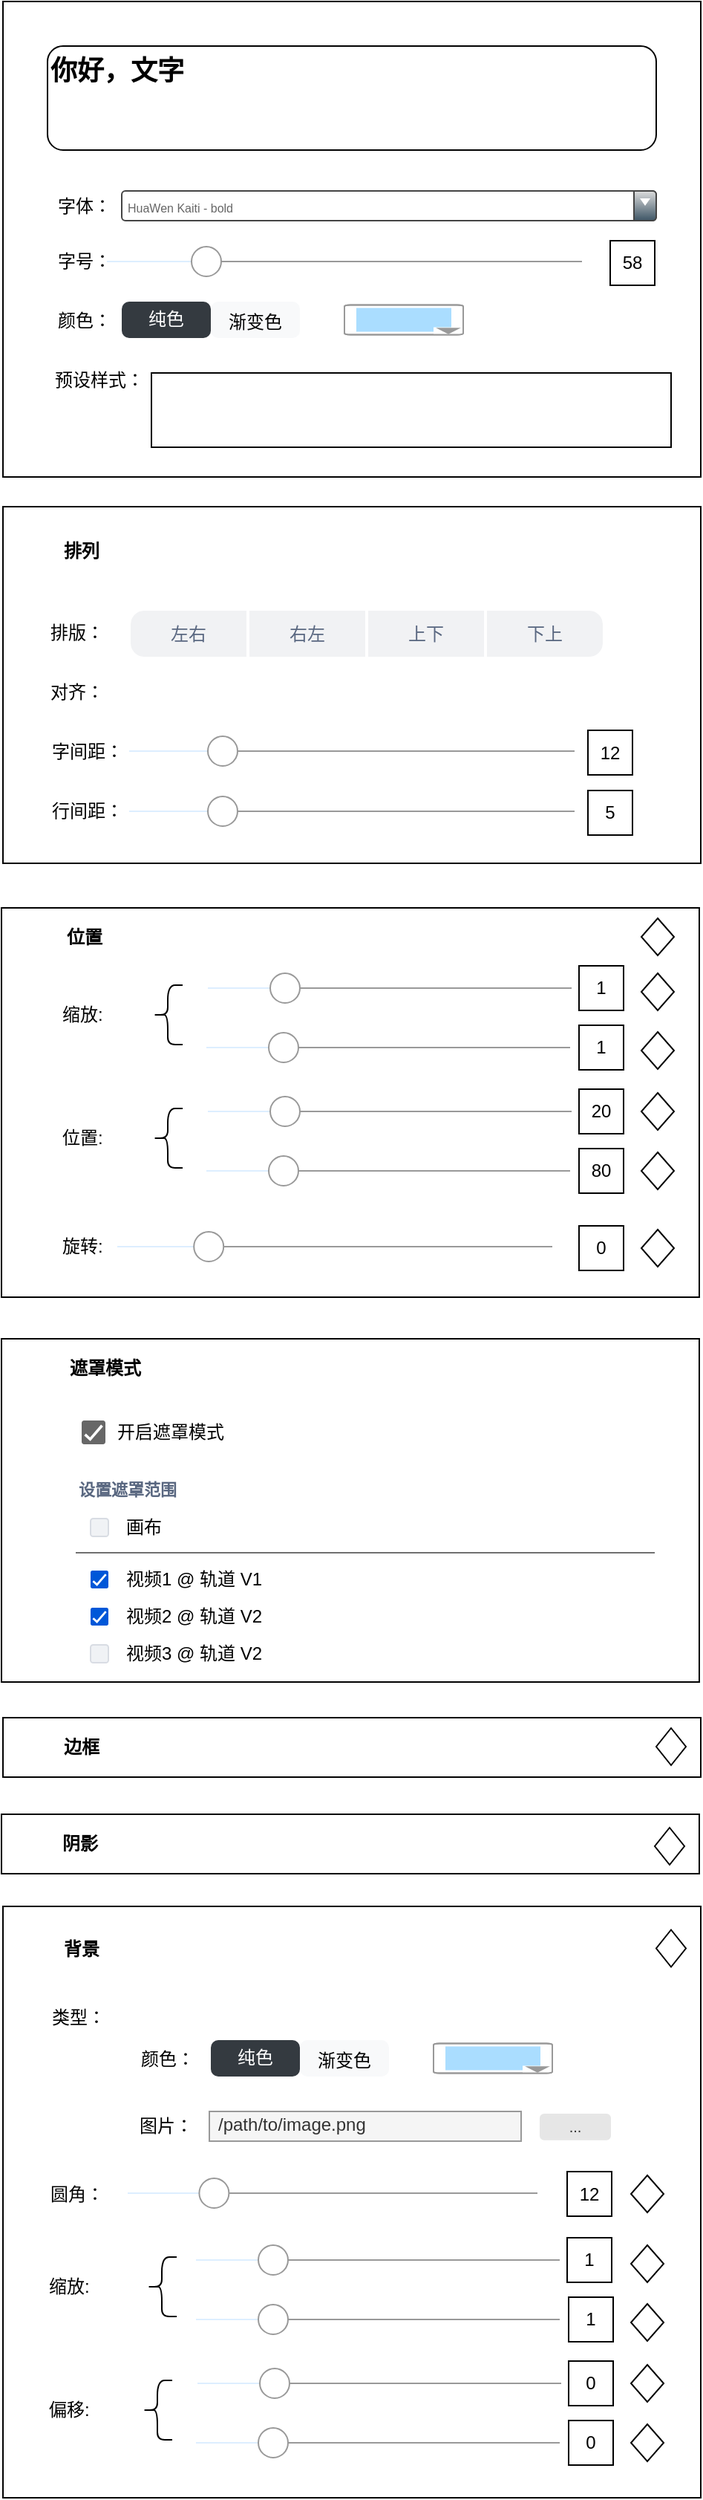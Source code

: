 <mxfile version="21.1.2" type="github">
  <diagram name="Page-1" id="2Bi18I8GiwrE-ukHqORg">
    <mxGraphModel dx="1521" dy="831" grid="1" gridSize="10" guides="1" tooltips="1" connect="1" arrows="1" fold="1" page="1" pageScale="1" pageWidth="850" pageHeight="1100" math="0" shadow="0">
      <root>
        <mxCell id="0" />
        <mxCell id="1" parent="0" />
        <mxCell id="mFGwb2Fd8uorsutvkc8b-70" value="" style="group;align=left;" vertex="1" connectable="0" parent="1">
          <mxGeometry x="170" y="490" width="470" height="240" as="geometry" />
        </mxCell>
        <mxCell id="mFGwb2Fd8uorsutvkc8b-31" value="" style="rounded=0;whiteSpace=wrap;html=1;" vertex="1" parent="mFGwb2Fd8uorsutvkc8b-70">
          <mxGeometry width="470" height="240" as="geometry" />
        </mxCell>
        <mxCell id="mFGwb2Fd8uorsutvkc8b-32" value="排版：" style="text;html=1;strokeColor=none;fillColor=none;align=center;verticalAlign=middle;whiteSpace=wrap;rounded=0;" vertex="1" parent="mFGwb2Fd8uorsutvkc8b-70">
          <mxGeometry x="25" y="70" width="50" height="30" as="geometry" />
        </mxCell>
        <mxCell id="mFGwb2Fd8uorsutvkc8b-33" value="对齐：" style="text;html=1;strokeColor=none;fillColor=none;align=center;verticalAlign=middle;whiteSpace=wrap;rounded=0;" vertex="1" parent="mFGwb2Fd8uorsutvkc8b-70">
          <mxGeometry x="25" y="110" width="50" height="30" as="geometry" />
        </mxCell>
        <mxCell id="mFGwb2Fd8uorsutvkc8b-34" value="字间距：" style="text;html=1;strokeColor=none;fillColor=none;align=center;verticalAlign=middle;whiteSpace=wrap;rounded=0;" vertex="1" parent="mFGwb2Fd8uorsutvkc8b-70">
          <mxGeometry x="32" y="150" width="50" height="30" as="geometry" />
        </mxCell>
        <mxCell id="mFGwb2Fd8uorsutvkc8b-35" value="" style="shape=image;html=1;verticalAlign=top;verticalLabelPosition=bottom;labelBackgroundColor=#ffffff;imageAspect=0;aspect=fixed;image=https://cdn0.iconfinder.com/data/icons/phosphor-regular-vol-4/256/text-align-left-128.png" vertex="1" parent="mFGwb2Fd8uorsutvkc8b-70">
          <mxGeometry x="88" y="110" width="30" height="30" as="geometry" />
        </mxCell>
        <mxCell id="mFGwb2Fd8uorsutvkc8b-36" value="" style="shape=image;html=1;verticalAlign=top;verticalLabelPosition=bottom;labelBackgroundColor=#ffffff;imageAspect=0;aspect=fixed;image=https://cdn0.iconfinder.com/data/icons/phosphor-regular-vol-4/256/text-align-center-128.png" vertex="1" parent="mFGwb2Fd8uorsutvkc8b-70">
          <mxGeometry x="130" y="110" width="30" height="30" as="geometry" />
        </mxCell>
        <mxCell id="mFGwb2Fd8uorsutvkc8b-37" value="" style="shape=image;html=1;verticalAlign=top;verticalLabelPosition=bottom;labelBackgroundColor=#ffffff;imageAspect=0;aspect=fixed;image=https://cdn0.iconfinder.com/data/icons/phosphor-regular-vol-4/256/text-align-right-128.png" vertex="1" parent="mFGwb2Fd8uorsutvkc8b-70">
          <mxGeometry x="173" y="110" width="30" height="30" as="geometry" />
        </mxCell>
        <mxCell id="mFGwb2Fd8uorsutvkc8b-39" value="行间距：" style="text;html=1;strokeColor=none;fillColor=none;align=center;verticalAlign=middle;whiteSpace=wrap;rounded=0;" vertex="1" parent="mFGwb2Fd8uorsutvkc8b-70">
          <mxGeometry x="32" y="190" width="50" height="30" as="geometry" />
        </mxCell>
        <mxCell id="mFGwb2Fd8uorsutvkc8b-40" value="" style="verticalLabelPosition=bottom;shadow=0;dashed=0;align=center;html=1;verticalAlign=top;strokeWidth=1;shape=mxgraph.mockup.forms.horSlider;strokeColor=#999999;sliderStyle=basic;sliderPos=20;handleStyle=circle;fillColor2=#ddeeff;" vertex="1" parent="mFGwb2Fd8uorsutvkc8b-70">
          <mxGeometry x="85" y="149.5" width="300" height="30" as="geometry" />
        </mxCell>
        <mxCell id="mFGwb2Fd8uorsutvkc8b-41" value="12" style="rounded=0;whiteSpace=wrap;html=1;" vertex="1" parent="mFGwb2Fd8uorsutvkc8b-70">
          <mxGeometry x="394" y="150.5" width="30" height="30" as="geometry" />
        </mxCell>
        <mxCell id="mFGwb2Fd8uorsutvkc8b-42" value="" style="verticalLabelPosition=bottom;shadow=0;dashed=0;align=center;html=1;verticalAlign=top;strokeWidth=1;shape=mxgraph.mockup.forms.horSlider;strokeColor=#999999;sliderStyle=basic;sliderPos=20;handleStyle=circle;fillColor2=#ddeeff;" vertex="1" parent="mFGwb2Fd8uorsutvkc8b-70">
          <mxGeometry x="85" y="190" width="300" height="30" as="geometry" />
        </mxCell>
        <mxCell id="mFGwb2Fd8uorsutvkc8b-43" value="5" style="rounded=0;whiteSpace=wrap;html=1;" vertex="1" parent="mFGwb2Fd8uorsutvkc8b-70">
          <mxGeometry x="394" y="191" width="30" height="30" as="geometry" />
        </mxCell>
        <mxCell id="mFGwb2Fd8uorsutvkc8b-44" value="" style="strokeWidth=1;shadow=0;dashed=0;align=center;html=1;shape=mxgraph.mockup.rrect;rSize=10;fillColor=#F1F2F4;strokeColor=#ffffff;strokeWidth=2" vertex="1" parent="mFGwb2Fd8uorsutvkc8b-70">
          <mxGeometry x="85" y="69" width="320" height="33" as="geometry" />
        </mxCell>
        <mxCell id="mFGwb2Fd8uorsutvkc8b-45" value="右左" style="rounded=0;fontSize=12;fontColor=#596780;fontStyle=0;fillColor=none;strokeColor=#ffffff;strokeWidth=2;resizeHeight=1;whiteSpace=wrap;html=1;" vertex="1" parent="mFGwb2Fd8uorsutvkc8b-44">
          <mxGeometry width="80" height="33" relative="1" as="geometry">
            <mxPoint x="80" as="offset" />
          </mxGeometry>
        </mxCell>
        <mxCell id="mFGwb2Fd8uorsutvkc8b-46" value="上下" style="rounded=0;fontSize=12;fontColor=#596780;fontStyle=0;fillColor=none;strokeColor=#ffffff;strokeWidth=2;resizeHeight=1;whiteSpace=wrap;html=1;" vertex="1" parent="mFGwb2Fd8uorsutvkc8b-44">
          <mxGeometry width="80" height="33" relative="1" as="geometry">
            <mxPoint x="160" as="offset" />
          </mxGeometry>
        </mxCell>
        <mxCell id="mFGwb2Fd8uorsutvkc8b-47" value="下上" style="strokeWidth=1;shadow=0;dashed=0;align=center;html=1;shape=mxgraph.mockup.rightButton;rSize=10;fontSize=12;fontColor=#596780;fontStyle=0;fillColor=none;strokeColor=#ffffff;strokeWidth=2;resizeHeight=1;whiteSpace=wrap;" vertex="1" parent="mFGwb2Fd8uorsutvkc8b-44">
          <mxGeometry x="1" width="80" height="33" relative="1" as="geometry">
            <mxPoint x="-80" as="offset" />
          </mxGeometry>
        </mxCell>
        <mxCell id="mFGwb2Fd8uorsutvkc8b-48" value="左右" style="strokeWidth=1;shadow=0;dashed=0;align=center;html=1;shape=mxgraph.mockup.leftButton;rSize=10;fontSize=12;fontColor=#596780;fontStyle=0;fillColor=none;strokeColor=#ffffff;strokeWidth=2;resizeHeight=1;whiteSpace=wrap;" vertex="1" parent="mFGwb2Fd8uorsutvkc8b-44">
          <mxGeometry width="80" height="33" relative="1" as="geometry" />
        </mxCell>
        <mxCell id="mFGwb2Fd8uorsutvkc8b-49" value="" style="shape=image;html=1;verticalAlign=top;verticalLabelPosition=bottom;labelBackgroundColor=#ffffff;imageAspect=0;aspect=fixed;image=https://cdn2.iconfinder.com/data/icons/css-vol-2/24/play-button-128.png;rotation=90;" vertex="1" parent="mFGwb2Fd8uorsutvkc8b-70">
          <mxGeometry x="5" y="10" width="39" height="39" as="geometry" />
        </mxCell>
        <mxCell id="mFGwb2Fd8uorsutvkc8b-50" value="&lt;b&gt;排列&lt;/b&gt;" style="text;html=1;strokeColor=none;fillColor=none;align=left;verticalAlign=middle;whiteSpace=wrap;rounded=0;" vertex="1" parent="mFGwb2Fd8uorsutvkc8b-70">
          <mxGeometry x="39" y="14.5" width="50" height="30" as="geometry" />
        </mxCell>
        <mxCell id="mFGwb2Fd8uorsutvkc8b-190" value="" style="shape=image;html=1;verticalAlign=top;verticalLabelPosition=bottom;labelBackgroundColor=#ffffff;imageAspect=0;aspect=fixed;image=https://cdn3.iconfinder.com/data/icons/arrows-set-12/512/rotateleft-128.png" vertex="1" parent="mFGwb2Fd8uorsutvkc8b-70">
          <mxGeometry x="424" y="10" width="25" height="25" as="geometry" />
        </mxCell>
        <mxCell id="mFGwb2Fd8uorsutvkc8b-71" value="" style="group" vertex="1" connectable="0" parent="1">
          <mxGeometry x="170" y="150" width="470" height="320" as="geometry" />
        </mxCell>
        <mxCell id="9_AeWzn01h3KBR9ZX3S9-1" value="" style="rounded=0;whiteSpace=wrap;html=1;" parent="mFGwb2Fd8uorsutvkc8b-71" vertex="1">
          <mxGeometry width="470" height="320" as="geometry" />
        </mxCell>
        <mxCell id="mFGwb2Fd8uorsutvkc8b-2" value="&lt;b&gt;&lt;font style=&quot;font-size: 18px;&quot;&gt;你好，文字&lt;/font&gt;&lt;/b&gt;" style="rounded=1;whiteSpace=wrap;html=1;align=left;horizontal=1;verticalAlign=top;" vertex="1" parent="mFGwb2Fd8uorsutvkc8b-71">
          <mxGeometry x="30" y="30" width="410" height="70" as="geometry" />
        </mxCell>
        <mxCell id="mFGwb2Fd8uorsutvkc8b-3" value="HuaWen Kaiti - bold" style="strokeWidth=1;html=1;shadow=0;dashed=0;shape=mxgraph.ios.iComboBox;spacingTop=2;spacingLeft=2;align=left;strokeColor=#444444;fontColor=#666666;buttonText=;fontSize=8;fillColor=#dddddd;fillColor2=#3D5565;sketch=0;whiteSpace=wrap;" vertex="1" parent="mFGwb2Fd8uorsutvkc8b-71">
          <mxGeometry x="80" y="127.5" width="360" height="20" as="geometry" />
        </mxCell>
        <mxCell id="mFGwb2Fd8uorsutvkc8b-4" value="字体：" style="text;html=1;strokeColor=none;fillColor=none;align=center;verticalAlign=middle;whiteSpace=wrap;rounded=0;" vertex="1" parent="mFGwb2Fd8uorsutvkc8b-71">
          <mxGeometry x="30" y="122.5" width="50" height="30" as="geometry" />
        </mxCell>
        <mxCell id="mFGwb2Fd8uorsutvkc8b-5" value="字号：" style="text;html=1;strokeColor=none;fillColor=none;align=center;verticalAlign=middle;whiteSpace=wrap;rounded=0;" vertex="1" parent="mFGwb2Fd8uorsutvkc8b-71">
          <mxGeometry x="30" y="160" width="50" height="30" as="geometry" />
        </mxCell>
        <mxCell id="mFGwb2Fd8uorsutvkc8b-7" value="" style="verticalLabelPosition=bottom;shadow=0;dashed=0;align=center;html=1;verticalAlign=top;strokeWidth=1;shape=mxgraph.mockup.forms.horSlider;strokeColor=#999999;sliderStyle=basic;sliderPos=20;handleStyle=circle;fillColor2=#ddeeff;" vertex="1" parent="mFGwb2Fd8uorsutvkc8b-71">
          <mxGeometry x="70" y="160" width="320" height="30" as="geometry" />
        </mxCell>
        <mxCell id="mFGwb2Fd8uorsutvkc8b-8" value="58" style="rounded=0;whiteSpace=wrap;html=1;" vertex="1" parent="mFGwb2Fd8uorsutvkc8b-71">
          <mxGeometry x="409" y="161" width="30" height="30" as="geometry" />
        </mxCell>
        <mxCell id="mFGwb2Fd8uorsutvkc8b-9" value="颜色：" style="text;html=1;strokeColor=none;fillColor=none;align=center;verticalAlign=middle;whiteSpace=wrap;rounded=0;" vertex="1" parent="mFGwb2Fd8uorsutvkc8b-71">
          <mxGeometry x="30" y="200" width="50" height="30" as="geometry" />
        </mxCell>
        <mxCell id="mFGwb2Fd8uorsutvkc8b-14" value="纯色" style="html=1;shadow=0;dashed=0;shape=mxgraph.bootstrap.rrect;rSize=5;strokeColor=none;strokeWidth=1;fillColor=#343A40;fontColor=#ffffff;whiteSpace=wrap;align=center;verticalAlign=middle;spacingLeft=0;fontStyle=0;fontSize=12;spacing=5;" vertex="1" parent="mFGwb2Fd8uorsutvkc8b-71">
          <mxGeometry x="80" y="202" width="60" height="24.5" as="geometry" />
        </mxCell>
        <mxCell id="mFGwb2Fd8uorsutvkc8b-15" value="&lt;font style=&quot;font-size: 12px;&quot;&gt;渐变色&lt;/font&gt;" style="html=1;shadow=0;dashed=0;shape=mxgraph.bootstrap.rrect;rSize=5;strokeColor=none;strokeWidth=1;fillColor=#F8F9FA;fontColor=#000000;whiteSpace=wrap;align=center;verticalAlign=middle;spacingLeft=0;fontStyle=0;fontSize=16;spacing=5;" vertex="1" parent="mFGwb2Fd8uorsutvkc8b-71">
          <mxGeometry x="140" y="202" width="60" height="24.5" as="geometry" />
        </mxCell>
        <mxCell id="mFGwb2Fd8uorsutvkc8b-16" value="" style="verticalLabelPosition=bottom;shadow=0;dashed=0;align=center;html=1;verticalAlign=top;strokeWidth=1;shape=mxgraph.mockup.forms.colorPicker;chosenColor=#aaddff;" vertex="1" parent="mFGwb2Fd8uorsutvkc8b-71">
          <mxGeometry x="230" y="204.25" width="80" height="20" as="geometry" />
        </mxCell>
        <mxCell id="mFGwb2Fd8uorsutvkc8b-17" value="预设样式：" style="text;html=1;strokeColor=none;fillColor=none;align=center;verticalAlign=middle;whiteSpace=wrap;rounded=0;" vertex="1" parent="mFGwb2Fd8uorsutvkc8b-71">
          <mxGeometry x="30" y="240" width="70" height="30" as="geometry" />
        </mxCell>
        <mxCell id="mFGwb2Fd8uorsutvkc8b-29" value="" style="group" vertex="1" connectable="0" parent="mFGwb2Fd8uorsutvkc8b-71">
          <mxGeometry x="100" y="250" width="350" height="50" as="geometry" />
        </mxCell>
        <mxCell id="mFGwb2Fd8uorsutvkc8b-18" value="" style="rounded=0;whiteSpace=wrap;html=1;" vertex="1" parent="mFGwb2Fd8uorsutvkc8b-29">
          <mxGeometry width="350" height="50" as="geometry" />
        </mxCell>
        <mxCell id="mFGwb2Fd8uorsutvkc8b-19" value="" style="shape=image;html=1;verticalAlign=top;verticalLabelPosition=bottom;labelBackgroundColor=#1808FF;imageAspect=0;aspect=fixed;image=https://cdn0.iconfinder.com/data/icons/phosphor-regular-vol-4/256/text-t-128.png;fontStyle=1;fontColor=#1CFF1C;" vertex="1" parent="mFGwb2Fd8uorsutvkc8b-29">
          <mxGeometry x="18" y="5" width="40" height="40" as="geometry" />
        </mxCell>
        <mxCell id="mFGwb2Fd8uorsutvkc8b-22" value="" style="shape=image;html=1;verticalAlign=top;verticalLabelPosition=bottom;labelBackgroundColor=#ffffff;imageAspect=0;aspect=fixed;image=https://cdn0.iconfinder.com/data/icons/phosphor-duotone-vol-3/256/text-t-duotone-128.png" vertex="1" parent="mFGwb2Fd8uorsutvkc8b-29">
          <mxGeometry x="76" y="5" width="40" height="40" as="geometry" />
        </mxCell>
        <mxCell id="mFGwb2Fd8uorsutvkc8b-24" value="" style="shape=image;html=1;verticalAlign=top;verticalLabelPosition=bottom;labelBackgroundColor=#ffffff;imageAspect=0;aspect=fixed;image=https://cdn0.iconfinder.com/data/icons/phosphor-duotone-vol-3/256/text-t-duotone-128.png" vertex="1" parent="mFGwb2Fd8uorsutvkc8b-29">
          <mxGeometry x="130" y="5" width="40" height="40" as="geometry" />
        </mxCell>
        <mxCell id="mFGwb2Fd8uorsutvkc8b-26" value="" style="shape=image;html=1;verticalAlign=top;verticalLabelPosition=bottom;labelBackgroundColor=#ffffff;imageAspect=0;aspect=fixed;image=https://cdn0.iconfinder.com/data/icons/phosphor-duotone-vol-3/256/text-t-duotone-128.png" vertex="1" parent="mFGwb2Fd8uorsutvkc8b-29">
          <mxGeometry x="286" y="5" width="40" height="40" as="geometry" />
        </mxCell>
        <mxCell id="mFGwb2Fd8uorsutvkc8b-27" value="" style="shape=image;html=1;verticalAlign=top;verticalLabelPosition=bottom;labelBackgroundColor=#ffffff;imageAspect=0;aspect=fixed;image=https://cdn0.iconfinder.com/data/icons/phosphor-duotone-vol-3/256/text-t-duotone-128.png" vertex="1" parent="mFGwb2Fd8uorsutvkc8b-29">
          <mxGeometry x="235" y="5" width="40" height="40" as="geometry" />
        </mxCell>
        <mxCell id="mFGwb2Fd8uorsutvkc8b-28" value="" style="shape=image;html=1;verticalAlign=top;verticalLabelPosition=bottom;labelBackgroundColor=#1808FF;imageAspect=0;aspect=fixed;image=https://cdn0.iconfinder.com/data/icons/phosphor-regular-vol-4/256/text-t-128.png;fontStyle=1;fontColor=#1CFF1C;" vertex="1" parent="mFGwb2Fd8uorsutvkc8b-29">
          <mxGeometry x="182" y="5" width="40" height="40" as="geometry" />
        </mxCell>
        <mxCell id="mFGwb2Fd8uorsutvkc8b-113" value="" style="group" vertex="1" connectable="0" parent="1">
          <mxGeometry x="170" y="760" width="470" height="262" as="geometry" />
        </mxCell>
        <mxCell id="mFGwb2Fd8uorsutvkc8b-72" value="" style="rounded=0;whiteSpace=wrap;html=1;" vertex="1" parent="mFGwb2Fd8uorsutvkc8b-113">
          <mxGeometry x="-1" width="470" height="262" as="geometry" />
        </mxCell>
        <mxCell id="mFGwb2Fd8uorsutvkc8b-73" value="" style="shape=image;html=1;verticalAlign=top;verticalLabelPosition=bottom;labelBackgroundColor=#ffffff;imageAspect=0;aspect=fixed;image=https://cdn2.iconfinder.com/data/icons/css-vol-2/24/play-button-128.png;rotation=90;" vertex="1" parent="mFGwb2Fd8uorsutvkc8b-113">
          <mxGeometry x="8" width="39" height="39" as="geometry" />
        </mxCell>
        <mxCell id="mFGwb2Fd8uorsutvkc8b-74" value="&lt;b&gt;位置&lt;/b&gt;" style="text;html=1;strokeColor=none;fillColor=none;align=left;verticalAlign=middle;whiteSpace=wrap;rounded=0;" vertex="1" parent="mFGwb2Fd8uorsutvkc8b-113">
          <mxGeometry x="41" y="4.5" width="50" height="30" as="geometry" />
        </mxCell>
        <mxCell id="mFGwb2Fd8uorsutvkc8b-75" value="缩放:" style="text;html=1;strokeColor=none;fillColor=none;align=left;verticalAlign=middle;whiteSpace=wrap;rounded=0;" vertex="1" parent="mFGwb2Fd8uorsutvkc8b-113">
          <mxGeometry x="38" y="57" width="30" height="30" as="geometry" />
        </mxCell>
        <mxCell id="mFGwb2Fd8uorsutvkc8b-76" value="" style="verticalLabelPosition=bottom;shadow=0;dashed=0;align=center;html=1;verticalAlign=top;strokeWidth=1;shape=mxgraph.mockup.forms.horSlider;strokeColor=#999999;sliderStyle=basic;sliderPos=20;handleStyle=circle;fillColor2=#ddeeff;" vertex="1" parent="mFGwb2Fd8uorsutvkc8b-113">
          <mxGeometry x="138" y="39" width="245" height="30" as="geometry" />
        </mxCell>
        <mxCell id="mFGwb2Fd8uorsutvkc8b-77" value="1" style="rounded=0;whiteSpace=wrap;html=1;" vertex="1" parent="mFGwb2Fd8uorsutvkc8b-113">
          <mxGeometry x="388" y="39" width="30" height="30" as="geometry" />
        </mxCell>
        <mxCell id="mFGwb2Fd8uorsutvkc8b-78" value="" style="verticalLabelPosition=bottom;shadow=0;dashed=0;align=center;html=1;verticalAlign=top;strokeWidth=1;shape=mxgraph.mockup.forms.horSlider;strokeColor=#999999;sliderStyle=basic;sliderPos=20;handleStyle=circle;fillColor2=#ddeeff;" vertex="1" parent="mFGwb2Fd8uorsutvkc8b-113">
          <mxGeometry x="137" y="79" width="245" height="30" as="geometry" />
        </mxCell>
        <mxCell id="mFGwb2Fd8uorsutvkc8b-79" value="1" style="rounded=0;whiteSpace=wrap;html=1;" vertex="1" parent="mFGwb2Fd8uorsutvkc8b-113">
          <mxGeometry x="388" y="79" width="30" height="30" as="geometry" />
        </mxCell>
        <mxCell id="mFGwb2Fd8uorsutvkc8b-80" value="" style="shape=curlyBracket;whiteSpace=wrap;html=1;rounded=1;labelPosition=left;verticalLabelPosition=middle;align=right;verticalAlign=middle;" vertex="1" parent="mFGwb2Fd8uorsutvkc8b-113">
          <mxGeometry x="101" y="52" width="20" height="40" as="geometry" />
        </mxCell>
        <mxCell id="mFGwb2Fd8uorsutvkc8b-85" value="位置:" style="text;html=1;strokeColor=none;fillColor=none;align=left;verticalAlign=middle;whiteSpace=wrap;rounded=0;" vertex="1" parent="mFGwb2Fd8uorsutvkc8b-113">
          <mxGeometry x="38" y="140" width="30" height="30" as="geometry" />
        </mxCell>
        <mxCell id="mFGwb2Fd8uorsutvkc8b-86" value="" style="verticalLabelPosition=bottom;shadow=0;dashed=0;align=center;html=1;verticalAlign=top;strokeWidth=1;shape=mxgraph.mockup.forms.horSlider;strokeColor=#999999;sliderStyle=basic;sliderPos=20;handleStyle=circle;fillColor2=#ddeeff;" vertex="1" parent="mFGwb2Fd8uorsutvkc8b-113">
          <mxGeometry x="138" y="122" width="245" height="30" as="geometry" />
        </mxCell>
        <mxCell id="mFGwb2Fd8uorsutvkc8b-87" value="20" style="rounded=0;whiteSpace=wrap;html=1;" vertex="1" parent="mFGwb2Fd8uorsutvkc8b-113">
          <mxGeometry x="388" y="122" width="30" height="30" as="geometry" />
        </mxCell>
        <mxCell id="mFGwb2Fd8uorsutvkc8b-88" value="" style="verticalLabelPosition=bottom;shadow=0;dashed=0;align=center;html=1;verticalAlign=top;strokeWidth=1;shape=mxgraph.mockup.forms.horSlider;strokeColor=#999999;sliderStyle=basic;sliderPos=20;handleStyle=circle;fillColor2=#ddeeff;" vertex="1" parent="mFGwb2Fd8uorsutvkc8b-113">
          <mxGeometry x="137" y="162" width="245" height="30" as="geometry" />
        </mxCell>
        <mxCell id="mFGwb2Fd8uorsutvkc8b-89" value="80" style="rounded=0;whiteSpace=wrap;html=1;" vertex="1" parent="mFGwb2Fd8uorsutvkc8b-113">
          <mxGeometry x="388" y="162" width="30" height="30" as="geometry" />
        </mxCell>
        <mxCell id="mFGwb2Fd8uorsutvkc8b-90" value="" style="shape=curlyBracket;whiteSpace=wrap;html=1;rounded=1;labelPosition=left;verticalLabelPosition=middle;align=right;verticalAlign=middle;" vertex="1" parent="mFGwb2Fd8uorsutvkc8b-113">
          <mxGeometry x="101" y="135" width="20" height="40" as="geometry" />
        </mxCell>
        <mxCell id="mFGwb2Fd8uorsutvkc8b-92" value="" style="verticalLabelPosition=bottom;shadow=0;dashed=0;align=center;html=1;verticalAlign=top;strokeWidth=1;shape=mxgraph.mockup.forms.horSlider;strokeColor=#999999;sliderStyle=basic;sliderPos=20;handleStyle=circle;fillColor2=#ddeeff;" vertex="1" parent="mFGwb2Fd8uorsutvkc8b-113">
          <mxGeometry x="77" y="213" width="293" height="30" as="geometry" />
        </mxCell>
        <mxCell id="mFGwb2Fd8uorsutvkc8b-93" value="0" style="rounded=0;whiteSpace=wrap;html=1;" vertex="1" parent="mFGwb2Fd8uorsutvkc8b-113">
          <mxGeometry x="388" y="214" width="30" height="30" as="geometry" />
        </mxCell>
        <mxCell id="mFGwb2Fd8uorsutvkc8b-94" value="旋转:" style="text;html=1;strokeColor=none;fillColor=none;align=left;verticalAlign=middle;whiteSpace=wrap;rounded=0;" vertex="1" parent="mFGwb2Fd8uorsutvkc8b-113">
          <mxGeometry x="38" y="213" width="30" height="30" as="geometry" />
        </mxCell>
        <mxCell id="mFGwb2Fd8uorsutvkc8b-97" value="" style="rhombus;whiteSpace=wrap;html=1;" vertex="1" parent="mFGwb2Fd8uorsutvkc8b-113">
          <mxGeometry x="430" y="44" width="22" height="25" as="geometry" />
        </mxCell>
        <mxCell id="mFGwb2Fd8uorsutvkc8b-98" value="" style="rhombus;whiteSpace=wrap;html=1;" vertex="1" parent="mFGwb2Fd8uorsutvkc8b-113">
          <mxGeometry x="430" y="83.5" width="22" height="25" as="geometry" />
        </mxCell>
        <mxCell id="mFGwb2Fd8uorsutvkc8b-99" value="" style="rhombus;whiteSpace=wrap;html=1;" vertex="1" parent="mFGwb2Fd8uorsutvkc8b-113">
          <mxGeometry x="430" y="124.5" width="22" height="25" as="geometry" />
        </mxCell>
        <mxCell id="mFGwb2Fd8uorsutvkc8b-100" value="" style="rhombus;whiteSpace=wrap;html=1;" vertex="1" parent="mFGwb2Fd8uorsutvkc8b-113">
          <mxGeometry x="430" y="164.5" width="22" height="25" as="geometry" />
        </mxCell>
        <mxCell id="mFGwb2Fd8uorsutvkc8b-101" value="" style="rhombus;whiteSpace=wrap;html=1;" vertex="1" parent="mFGwb2Fd8uorsutvkc8b-113">
          <mxGeometry x="430" y="216.5" width="22" height="25" as="geometry" />
        </mxCell>
        <mxCell id="mFGwb2Fd8uorsutvkc8b-151" value="" style="shape=image;html=1;verticalAlign=top;verticalLabelPosition=bottom;labelBackgroundColor=#ffffff;imageAspect=0;aspect=fixed;image=https://cdn3.iconfinder.com/data/icons/arrows-set-12/512/rotateleft-128.png" vertex="1" parent="mFGwb2Fd8uorsutvkc8b-113">
          <mxGeometry x="392" y="8" width="23" height="23" as="geometry" />
        </mxCell>
        <mxCell id="mFGwb2Fd8uorsutvkc8b-152" value="" style="rhombus;whiteSpace=wrap;html=1;" vertex="1" parent="mFGwb2Fd8uorsutvkc8b-113">
          <mxGeometry x="430" y="7" width="22" height="25" as="geometry" />
        </mxCell>
        <mxCell id="mFGwb2Fd8uorsutvkc8b-193" value="" style="shape=image;html=1;verticalAlign=top;verticalLabelPosition=bottom;labelBackgroundColor=#ffffff;imageAspect=0;aspect=fixed;image=https://cdn4.iconfinder.com/data/icons/evil-icons-user-interface/64/link-128.png;imageBackground=none;" vertex="1" parent="mFGwb2Fd8uorsutvkc8b-113">
          <mxGeometry x="74" y="57" width="30" height="30" as="geometry" />
        </mxCell>
        <mxCell id="mFGwb2Fd8uorsutvkc8b-130" value="" style="group" vertex="1" connectable="0" parent="1">
          <mxGeometry x="169" y="1050" width="470" height="231" as="geometry" />
        </mxCell>
        <mxCell id="mFGwb2Fd8uorsutvkc8b-102" value="" style="rounded=0;whiteSpace=wrap;html=1;" vertex="1" parent="mFGwb2Fd8uorsutvkc8b-130">
          <mxGeometry width="470" height="231" as="geometry" />
        </mxCell>
        <mxCell id="mFGwb2Fd8uorsutvkc8b-104" value="" style="shape=image;html=1;verticalAlign=top;verticalLabelPosition=bottom;labelBackgroundColor=#ffffff;imageAspect=0;aspect=fixed;image=https://cdn2.iconfinder.com/data/icons/css-vol-2/24/play-button-128.png;rotation=90;" vertex="1" parent="mFGwb2Fd8uorsutvkc8b-130">
          <mxGeometry x="11" width="39" height="39" as="geometry" />
        </mxCell>
        <mxCell id="mFGwb2Fd8uorsutvkc8b-105" value="&lt;b&gt;遮罩模式&lt;/b&gt;" style="text;html=1;strokeColor=none;fillColor=none;align=left;verticalAlign=middle;whiteSpace=wrap;rounded=0;" vertex="1" parent="mFGwb2Fd8uorsutvkc8b-130">
          <mxGeometry x="44" y="4.5" width="50" height="30" as="geometry" />
        </mxCell>
        <mxCell id="mFGwb2Fd8uorsutvkc8b-110" value="" style="shape=ellipse;labelPosition=right;align=right;opacity=10;sketch=0;html=1;labelBackgroundColor=none;labelBorderColor=none;noLabel=1;strokeColor=none;" vertex="1" parent="mFGwb2Fd8uorsutvkc8b-130">
          <mxGeometry x="38" y="39" width="180" height="48" as="geometry" />
        </mxCell>
        <mxCell id="mFGwb2Fd8uorsutvkc8b-111" value="" style="dashed=0;labelPosition=right;align=left;shape=mxgraph.gmdl.checkbox;strokeColor=none;fillColor=#676767;strokeWidth=2;sketch=0;html=1;" vertex="1" parent="mFGwb2Fd8uorsutvkc8b-110">
          <mxGeometry x="16" y="16" width="16" height="16" as="geometry" />
        </mxCell>
        <mxCell id="mFGwb2Fd8uorsutvkc8b-112" value="开启遮罩模式" style="text;html=1;strokeColor=none;fillColor=none;align=left;verticalAlign=middle;whiteSpace=wrap;rounded=0;" vertex="1" parent="mFGwb2Fd8uorsutvkc8b-110">
          <mxGeometry x="38" y="9" width="142" height="30" as="geometry" />
        </mxCell>
        <mxCell id="mFGwb2Fd8uorsutvkc8b-120" value="设置遮罩范围" style="fillColor=none;strokeColor=none;fontSize=11;fontStyle=1;align=left;fontColor=#596780;sketch=0;hachureGap=4;pointerEvents=0;fontFamily=Helvetica;" vertex="1" parent="mFGwb2Fd8uorsutvkc8b-130">
          <mxGeometry x="50" y="91" width="150" height="20" as="geometry" />
        </mxCell>
        <mxCell id="mFGwb2Fd8uorsutvkc8b-121" value="画布" style="rounded=1;fillColor=#F0F2F5;strokeColor=#D8DCE3;fontColor=#000000;align=left;verticalAlign=middle;fontStyle=0;fontSize=12;labelPosition=right;verticalLabelPosition=middle;spacingLeft=10;html=1;shadow=0;dashed=0;sketch=0;hachureGap=4;pointerEvents=0;fontFamily=Helvetica;" vertex="1" parent="mFGwb2Fd8uorsutvkc8b-130">
          <mxGeometry x="60" y="121" width="12" height="12" as="geometry" />
        </mxCell>
        <mxCell id="mFGwb2Fd8uorsutvkc8b-122" value="视频1 @ 轨道 V1" style="html=1;shadow=0;dashed=0;shape=mxgraph.atlassian.checkbox_2;fillColor=#0057D8;strokeColor=none;fontColor=#000000;align=left;verticalAlign=middle;fontStyle=0;fontSize=12;labelPosition=right;verticalLabelPosition=middle;spacingLeft=10;sketch=0;hachureGap=4;pointerEvents=0;fontFamily=Helvetica;" vertex="1" parent="mFGwb2Fd8uorsutvkc8b-130">
          <mxGeometry x="60" y="156" width="12" height="12" as="geometry" />
        </mxCell>
        <mxCell id="mFGwb2Fd8uorsutvkc8b-123" value="视频2 @ 轨道 V2" style="html=1;shadow=0;dashed=0;shape=mxgraph.atlassian.checkbox_2;fillColor=#0057D8;strokeColor=none;fontColor=#000000;align=left;verticalAlign=middle;fontStyle=0;fontSize=12;labelPosition=right;verticalLabelPosition=middle;spacingLeft=10;sketch=0;hachureGap=4;pointerEvents=0;fontFamily=Helvetica;" vertex="1" parent="mFGwb2Fd8uorsutvkc8b-130">
          <mxGeometry x="60" y="181" width="12" height="12" as="geometry" />
        </mxCell>
        <mxCell id="mFGwb2Fd8uorsutvkc8b-124" value="视频3 @ 轨道 V2" style="rounded=1;fillColor=#F0F2F5;strokeColor=#D8DCE3;fontColor=#000000;align=left;verticalAlign=middle;fontStyle=0;fontSize=12;labelPosition=right;verticalLabelPosition=middle;spacingLeft=10;html=1;shadow=0;dashed=0;sketch=0;hachureGap=4;pointerEvents=0;fontFamily=Helvetica;" vertex="1" parent="mFGwb2Fd8uorsutvkc8b-130">
          <mxGeometry x="60" y="206" width="12" height="12" as="geometry" />
        </mxCell>
        <mxCell id="mFGwb2Fd8uorsutvkc8b-149" value="" style="line;strokeWidth=1;fillColor=none;align=left;verticalAlign=middle;spacingTop=-1;spacingLeft=3;spacingRight=3;rotatable=0;labelPosition=right;points=[];portConstraint=eastwest;strokeColor=inherit;" vertex="1" parent="mFGwb2Fd8uorsutvkc8b-130">
          <mxGeometry x="61" y="140" width="40" height="8" as="geometry" />
        </mxCell>
        <mxCell id="mFGwb2Fd8uorsutvkc8b-150" value="" style="line;strokeWidth=1;html=1;strokeColor=#707070;" vertex="1" parent="mFGwb2Fd8uorsutvkc8b-130">
          <mxGeometry x="50" y="139" width="390" height="10" as="geometry" />
        </mxCell>
        <mxCell id="mFGwb2Fd8uorsutvkc8b-189" value="" style="shape=image;html=1;verticalAlign=top;verticalLabelPosition=bottom;labelBackgroundColor=#ffffff;imageAspect=0;aspect=fixed;image=https://cdn3.iconfinder.com/data/icons/arrows-set-12/512/rotateleft-128.png" vertex="1" parent="mFGwb2Fd8uorsutvkc8b-130">
          <mxGeometry x="415" y="7" width="25" height="25" as="geometry" />
        </mxCell>
        <mxCell id="mFGwb2Fd8uorsutvkc8b-142" value="" style="group" vertex="1" connectable="0" parent="1">
          <mxGeometry x="170" y="1305" width="470" height="40" as="geometry" />
        </mxCell>
        <mxCell id="mFGwb2Fd8uorsutvkc8b-129" value="" style="rounded=0;whiteSpace=wrap;html=1;" vertex="1" parent="mFGwb2Fd8uorsutvkc8b-142">
          <mxGeometry width="470" height="40" as="geometry" />
        </mxCell>
        <mxCell id="mFGwb2Fd8uorsutvkc8b-131" value="" style="shape=image;html=1;verticalAlign=top;verticalLabelPosition=bottom;labelBackgroundColor=#ffffff;imageAspect=0;aspect=fixed;image=https://cdn2.iconfinder.com/data/icons/css-vol-2/24/play-button-128.png;rotation=0;" vertex="1" parent="mFGwb2Fd8uorsutvkc8b-142">
          <mxGeometry x="6" width="39" height="39" as="geometry" />
        </mxCell>
        <mxCell id="mFGwb2Fd8uorsutvkc8b-132" value="&lt;b&gt;边框&lt;/b&gt;" style="text;html=1;strokeColor=none;fillColor=none;align=left;verticalAlign=middle;whiteSpace=wrap;rounded=0;" vertex="1" parent="mFGwb2Fd8uorsutvkc8b-142">
          <mxGeometry x="39" y="4.5" width="50" height="30" as="geometry" />
        </mxCell>
        <mxCell id="mFGwb2Fd8uorsutvkc8b-153" value="" style="shape=image;html=1;verticalAlign=top;verticalLabelPosition=bottom;labelBackgroundColor=#ffffff;imageAspect=0;aspect=fixed;image=https://cdn3.iconfinder.com/data/icons/arrows-set-12/512/rotateleft-128.png" vertex="1" parent="mFGwb2Fd8uorsutvkc8b-142">
          <mxGeometry x="400" y="7.5" width="25" height="25" as="geometry" />
        </mxCell>
        <mxCell id="mFGwb2Fd8uorsutvkc8b-154" value="" style="rhombus;whiteSpace=wrap;html=1;" vertex="1" parent="mFGwb2Fd8uorsutvkc8b-142">
          <mxGeometry x="440" y="7" width="20" height="25" as="geometry" />
        </mxCell>
        <mxCell id="mFGwb2Fd8uorsutvkc8b-144" value="" style="group" vertex="1" connectable="0" parent="1">
          <mxGeometry x="169" y="1370" width="470" height="40" as="geometry" />
        </mxCell>
        <mxCell id="mFGwb2Fd8uorsutvkc8b-136" value="" style="rounded=0;whiteSpace=wrap;html=1;" vertex="1" parent="mFGwb2Fd8uorsutvkc8b-144">
          <mxGeometry width="470" height="40" as="geometry" />
        </mxCell>
        <mxCell id="mFGwb2Fd8uorsutvkc8b-137" value="" style="shape=image;html=1;verticalAlign=top;verticalLabelPosition=bottom;labelBackgroundColor=#ffffff;imageAspect=0;aspect=fixed;image=https://cdn2.iconfinder.com/data/icons/css-vol-2/24/play-button-128.png;rotation=0;" vertex="1" parent="mFGwb2Fd8uorsutvkc8b-144">
          <mxGeometry x="6" width="39" height="39" as="geometry" />
        </mxCell>
        <mxCell id="mFGwb2Fd8uorsutvkc8b-138" value="&lt;b&gt;阴影&lt;/b&gt;" style="text;html=1;strokeColor=none;fillColor=none;align=left;verticalAlign=middle;whiteSpace=wrap;rounded=0;" vertex="1" parent="mFGwb2Fd8uorsutvkc8b-144">
          <mxGeometry x="39" y="4.5" width="50" height="30" as="geometry" />
        </mxCell>
        <mxCell id="mFGwb2Fd8uorsutvkc8b-155" value="" style="shape=image;html=1;verticalAlign=top;verticalLabelPosition=bottom;labelBackgroundColor=#ffffff;imageAspect=0;aspect=fixed;image=https://cdn3.iconfinder.com/data/icons/arrows-set-12/512/rotateleft-128.png" vertex="1" parent="mFGwb2Fd8uorsutvkc8b-144">
          <mxGeometry x="400" y="9.5" width="25" height="25" as="geometry" />
        </mxCell>
        <mxCell id="mFGwb2Fd8uorsutvkc8b-156" value="" style="rhombus;whiteSpace=wrap;html=1;" vertex="1" parent="mFGwb2Fd8uorsutvkc8b-144">
          <mxGeometry x="440" y="9" width="20" height="25" as="geometry" />
        </mxCell>
        <mxCell id="mFGwb2Fd8uorsutvkc8b-199" value="" style="group" vertex="1" connectable="0" parent="1">
          <mxGeometry x="170" y="1432" width="470" height="398" as="geometry" />
        </mxCell>
        <mxCell id="mFGwb2Fd8uorsutvkc8b-139" value="" style="rounded=0;whiteSpace=wrap;html=1;" vertex="1" parent="mFGwb2Fd8uorsutvkc8b-199">
          <mxGeometry width="470" height="398" as="geometry" />
        </mxCell>
        <mxCell id="mFGwb2Fd8uorsutvkc8b-140" value="" style="shape=image;html=1;verticalAlign=top;verticalLabelPosition=bottom;labelBackgroundColor=#ffffff;imageAspect=0;aspect=fixed;image=https://cdn2.iconfinder.com/data/icons/css-vol-2/24/play-button-128.png;rotation=90;" vertex="1" parent="mFGwb2Fd8uorsutvkc8b-199">
          <mxGeometry x="6" y="9" width="39" height="39" as="geometry" />
        </mxCell>
        <mxCell id="mFGwb2Fd8uorsutvkc8b-141" value="&lt;b&gt;背景&lt;/b&gt;" style="text;html=1;strokeColor=none;fillColor=none;align=left;verticalAlign=middle;whiteSpace=wrap;rounded=0;" vertex="1" parent="mFGwb2Fd8uorsutvkc8b-199">
          <mxGeometry x="39" y="13.5" width="50" height="30" as="geometry" />
        </mxCell>
        <mxCell id="mFGwb2Fd8uorsutvkc8b-159" value="颜色：" style="text;html=1;strokeColor=none;fillColor=none;align=center;verticalAlign=middle;whiteSpace=wrap;rounded=0;" vertex="1" parent="mFGwb2Fd8uorsutvkc8b-199">
          <mxGeometry x="91" y="88" width="40" height="30" as="geometry" />
        </mxCell>
        <mxCell id="mFGwb2Fd8uorsutvkc8b-160" value="纯色" style="html=1;shadow=0;dashed=0;shape=mxgraph.bootstrap.rrect;rSize=5;strokeColor=none;strokeWidth=1;fillColor=#343A40;fontColor=#ffffff;whiteSpace=wrap;align=center;verticalAlign=middle;spacingLeft=0;fontStyle=0;fontSize=12;spacing=5;" vertex="1" parent="mFGwb2Fd8uorsutvkc8b-199">
          <mxGeometry x="140" y="90" width="60" height="24.5" as="geometry" />
        </mxCell>
        <mxCell id="mFGwb2Fd8uorsutvkc8b-161" value="&lt;font style=&quot;font-size: 12px;&quot;&gt;渐变色&lt;/font&gt;" style="html=1;shadow=0;dashed=0;shape=mxgraph.bootstrap.rrect;rSize=5;strokeColor=none;strokeWidth=1;fillColor=#F8F9FA;fontColor=#000000;whiteSpace=wrap;align=center;verticalAlign=middle;spacingLeft=0;fontStyle=0;fontSize=16;spacing=5;" vertex="1" parent="mFGwb2Fd8uorsutvkc8b-199">
          <mxGeometry x="200" y="90" width="60" height="24.5" as="geometry" />
        </mxCell>
        <mxCell id="mFGwb2Fd8uorsutvkc8b-162" value="" style="verticalLabelPosition=bottom;shadow=0;dashed=0;align=center;html=1;verticalAlign=top;strokeWidth=1;shape=mxgraph.mockup.forms.colorPicker;chosenColor=#aaddff;" vertex="1" parent="mFGwb2Fd8uorsutvkc8b-199">
          <mxGeometry x="290" y="92.25" width="80" height="20" as="geometry" />
        </mxCell>
        <mxCell id="mFGwb2Fd8uorsutvkc8b-163" value="/path/to/image.png" style="strokeWidth=1;shadow=0;dashed=0;align=center;html=1;shape=mxgraph.mockup.text.textBox;fontColor=#333333;align=left;fontSize=12;spacingLeft=4;spacingTop=-3;whiteSpace=wrap;strokeColor=#999999;mainText=;fillColor=#f5f5f5;" vertex="1" parent="mFGwb2Fd8uorsutvkc8b-199">
          <mxGeometry x="139" y="138" width="210" height="20" as="geometry" />
        </mxCell>
        <mxCell id="mFGwb2Fd8uorsutvkc8b-164" value="图片：" style="text;html=1;strokeColor=none;fillColor=none;align=center;verticalAlign=middle;whiteSpace=wrap;rounded=0;" vertex="1" parent="mFGwb2Fd8uorsutvkc8b-199">
          <mxGeometry x="90" y="133" width="40" height="30" as="geometry" />
        </mxCell>
        <mxCell id="mFGwb2Fd8uorsutvkc8b-165" value="圆角：" style="text;html=1;strokeColor=none;fillColor=none;align=center;verticalAlign=middle;whiteSpace=wrap;rounded=0;" vertex="1" parent="mFGwb2Fd8uorsutvkc8b-199">
          <mxGeometry x="25" y="178.5" width="50" height="30" as="geometry" />
        </mxCell>
        <mxCell id="mFGwb2Fd8uorsutvkc8b-166" value="" style="verticalLabelPosition=bottom;shadow=0;dashed=0;align=center;html=1;verticalAlign=top;strokeWidth=1;shape=mxgraph.mockup.forms.horSlider;strokeColor=#999999;sliderStyle=basic;sliderPos=20;handleStyle=circle;fillColor2=#ddeeff;" vertex="1" parent="mFGwb2Fd8uorsutvkc8b-199">
          <mxGeometry x="84" y="178" width="276" height="30" as="geometry" />
        </mxCell>
        <mxCell id="mFGwb2Fd8uorsutvkc8b-167" value="12" style="rounded=0;whiteSpace=wrap;html=1;" vertex="1" parent="mFGwb2Fd8uorsutvkc8b-199">
          <mxGeometry x="380" y="178.5" width="30" height="30" as="geometry" />
        </mxCell>
        <mxCell id="mFGwb2Fd8uorsutvkc8b-168" value="缩放:" style="text;html=1;strokeColor=none;fillColor=none;align=left;verticalAlign=middle;whiteSpace=wrap;rounded=0;" vertex="1" parent="mFGwb2Fd8uorsutvkc8b-199">
          <mxGeometry x="29" y="241" width="30" height="30" as="geometry" />
        </mxCell>
        <mxCell id="mFGwb2Fd8uorsutvkc8b-169" value="" style="verticalLabelPosition=bottom;shadow=0;dashed=0;align=center;html=1;verticalAlign=top;strokeWidth=1;shape=mxgraph.mockup.forms.horSlider;strokeColor=#999999;sliderStyle=basic;sliderPos=20;handleStyle=circle;fillColor2=#ddeeff;" vertex="1" parent="mFGwb2Fd8uorsutvkc8b-199">
          <mxGeometry x="130" y="223" width="245" height="30" as="geometry" />
        </mxCell>
        <mxCell id="mFGwb2Fd8uorsutvkc8b-170" value="1" style="rounded=0;whiteSpace=wrap;html=1;" vertex="1" parent="mFGwb2Fd8uorsutvkc8b-199">
          <mxGeometry x="380" y="223" width="30" height="30" as="geometry" />
        </mxCell>
        <mxCell id="mFGwb2Fd8uorsutvkc8b-171" value="" style="verticalLabelPosition=bottom;shadow=0;dashed=0;align=center;html=1;verticalAlign=top;strokeWidth=1;shape=mxgraph.mockup.forms.horSlider;strokeColor=#999999;sliderStyle=basic;sliderPos=20;handleStyle=circle;fillColor2=#ddeeff;" vertex="1" parent="mFGwb2Fd8uorsutvkc8b-199">
          <mxGeometry x="130" y="263" width="245" height="30" as="geometry" />
        </mxCell>
        <mxCell id="mFGwb2Fd8uorsutvkc8b-172" value="1" style="rounded=0;whiteSpace=wrap;html=1;" vertex="1" parent="mFGwb2Fd8uorsutvkc8b-199">
          <mxGeometry x="381" y="263" width="30" height="30" as="geometry" />
        </mxCell>
        <mxCell id="mFGwb2Fd8uorsutvkc8b-173" value="" style="shape=curlyBracket;whiteSpace=wrap;html=1;rounded=1;labelPosition=left;verticalLabelPosition=middle;align=right;verticalAlign=middle;" vertex="1" parent="mFGwb2Fd8uorsutvkc8b-199">
          <mxGeometry x="97" y="236" width="20" height="40" as="geometry" />
        </mxCell>
        <mxCell id="mFGwb2Fd8uorsutvkc8b-175" value="偏移:" style="text;html=1;strokeColor=none;fillColor=none;align=left;verticalAlign=middle;whiteSpace=wrap;rounded=0;" vertex="1" parent="mFGwb2Fd8uorsutvkc8b-199">
          <mxGeometry x="29" y="324" width="30" height="30" as="geometry" />
        </mxCell>
        <mxCell id="mFGwb2Fd8uorsutvkc8b-176" value="" style="verticalLabelPosition=bottom;shadow=0;dashed=0;align=center;html=1;verticalAlign=top;strokeWidth=1;shape=mxgraph.mockup.forms.horSlider;strokeColor=#999999;sliderStyle=basic;sliderPos=20;handleStyle=circle;fillColor2=#ddeeff;" vertex="1" parent="mFGwb2Fd8uorsutvkc8b-199">
          <mxGeometry x="131" y="306" width="245" height="30" as="geometry" />
        </mxCell>
        <mxCell id="mFGwb2Fd8uorsutvkc8b-177" value="0" style="rounded=0;whiteSpace=wrap;html=1;" vertex="1" parent="mFGwb2Fd8uorsutvkc8b-199">
          <mxGeometry x="381" y="306" width="30" height="30" as="geometry" />
        </mxCell>
        <mxCell id="mFGwb2Fd8uorsutvkc8b-178" value="" style="verticalLabelPosition=bottom;shadow=0;dashed=0;align=center;html=1;verticalAlign=top;strokeWidth=1;shape=mxgraph.mockup.forms.horSlider;strokeColor=#999999;sliderStyle=basic;sliderPos=20;handleStyle=circle;fillColor2=#ddeeff;" vertex="1" parent="mFGwb2Fd8uorsutvkc8b-199">
          <mxGeometry x="130" y="346" width="245" height="30" as="geometry" />
        </mxCell>
        <mxCell id="mFGwb2Fd8uorsutvkc8b-179" value="0" style="rounded=0;whiteSpace=wrap;html=1;" vertex="1" parent="mFGwb2Fd8uorsutvkc8b-199">
          <mxGeometry x="381" y="346" width="30" height="30" as="geometry" />
        </mxCell>
        <mxCell id="mFGwb2Fd8uorsutvkc8b-180" value="" style="shape=curlyBracket;whiteSpace=wrap;html=1;rounded=1;labelPosition=left;verticalLabelPosition=middle;align=right;verticalAlign=middle;" vertex="1" parent="mFGwb2Fd8uorsutvkc8b-199">
          <mxGeometry x="94" y="319" width="20" height="40" as="geometry" />
        </mxCell>
        <mxCell id="mFGwb2Fd8uorsutvkc8b-181" value="" style="rhombus;whiteSpace=wrap;html=1;" vertex="1" parent="mFGwb2Fd8uorsutvkc8b-199">
          <mxGeometry x="423" y="228" width="22" height="25" as="geometry" />
        </mxCell>
        <mxCell id="mFGwb2Fd8uorsutvkc8b-182" value="" style="rhombus;whiteSpace=wrap;html=1;" vertex="1" parent="mFGwb2Fd8uorsutvkc8b-199">
          <mxGeometry x="423" y="267.5" width="22" height="25" as="geometry" />
        </mxCell>
        <mxCell id="mFGwb2Fd8uorsutvkc8b-183" value="" style="rhombus;whiteSpace=wrap;html=1;" vertex="1" parent="mFGwb2Fd8uorsutvkc8b-199">
          <mxGeometry x="423" y="308.5" width="22" height="25" as="geometry" />
        </mxCell>
        <mxCell id="mFGwb2Fd8uorsutvkc8b-184" value="" style="rhombus;whiteSpace=wrap;html=1;" vertex="1" parent="mFGwb2Fd8uorsutvkc8b-199">
          <mxGeometry x="423" y="348.5" width="22" height="25" as="geometry" />
        </mxCell>
        <mxCell id="mFGwb2Fd8uorsutvkc8b-185" value="" style="rhombus;whiteSpace=wrap;html=1;" vertex="1" parent="mFGwb2Fd8uorsutvkc8b-199">
          <mxGeometry x="423" y="181" width="22" height="25" as="geometry" />
        </mxCell>
        <mxCell id="mFGwb2Fd8uorsutvkc8b-186" value="" style="shape=image;html=1;verticalAlign=top;verticalLabelPosition=bottom;labelBackgroundColor=#ffffff;imageAspect=0;aspect=fixed;image=https://cdn3.iconfinder.com/data/icons/arrows-set-12/512/rotateleft-128.png" vertex="1" parent="mFGwb2Fd8uorsutvkc8b-199">
          <mxGeometry x="400" y="16.25" width="25" height="25" as="geometry" />
        </mxCell>
        <mxCell id="mFGwb2Fd8uorsutvkc8b-187" value="" style="rhombus;whiteSpace=wrap;html=1;" vertex="1" parent="mFGwb2Fd8uorsutvkc8b-199">
          <mxGeometry x="440" y="15.75" width="20" height="25" as="geometry" />
        </mxCell>
        <mxCell id="mFGwb2Fd8uorsutvkc8b-188" value="..." style="rounded=1;html=1;shadow=0;dashed=0;whiteSpace=wrap;fontSize=10;fillColor=#E6E6E6;align=center;strokeColor=#E6E6E6;fontColor=#333333;" vertex="1" parent="mFGwb2Fd8uorsutvkc8b-199">
          <mxGeometry x="362" y="140" width="47" height="16.88" as="geometry" />
        </mxCell>
        <mxCell id="mFGwb2Fd8uorsutvkc8b-192" value="" style="shape=image;html=1;verticalAlign=top;verticalLabelPosition=bottom;labelBackgroundColor=#ffffff;imageAspect=0;aspect=fixed;image=https://cdn4.iconfinder.com/data/icons/evil-icons-user-interface/64/link-128.png" vertex="1" parent="mFGwb2Fd8uorsutvkc8b-199">
          <mxGeometry x="69" y="241" width="30" height="30" as="geometry" />
        </mxCell>
        <mxCell id="mFGwb2Fd8uorsutvkc8b-196" value="" style="shape=image;html=1;verticalAlign=top;verticalLabelPosition=bottom;labelBackgroundColor=#ffffff;imageAspect=0;aspect=fixed;image=https://cdn4.iconfinder.com/data/icons/essentials-73/24/040_-_Tick-128.png" vertex="1" parent="mFGwb2Fd8uorsutvkc8b-199">
          <mxGeometry x="63" y="93.5" width="20" height="20" as="geometry" />
        </mxCell>
        <mxCell id="mFGwb2Fd8uorsutvkc8b-197" value="" style="shape=image;html=1;verticalAlign=top;verticalLabelPosition=bottom;labelBackgroundColor=#ffffff;imageAspect=0;aspect=fixed;image=https://cdn1.iconfinder.com/data/icons/material-core/20/check-circle-outline-blank-128.png" vertex="1" parent="mFGwb2Fd8uorsutvkc8b-199">
          <mxGeometry x="64" y="138.44" width="20" height="20" as="geometry" />
        </mxCell>
        <mxCell id="mFGwb2Fd8uorsutvkc8b-198" value="类型：" style="text;html=1;strokeColor=none;fillColor=none;align=left;verticalAlign=middle;whiteSpace=wrap;rounded=0;" vertex="1" parent="mFGwb2Fd8uorsutvkc8b-199">
          <mxGeometry x="31" y="60" width="75" height="30" as="geometry" />
        </mxCell>
      </root>
    </mxGraphModel>
  </diagram>
</mxfile>

